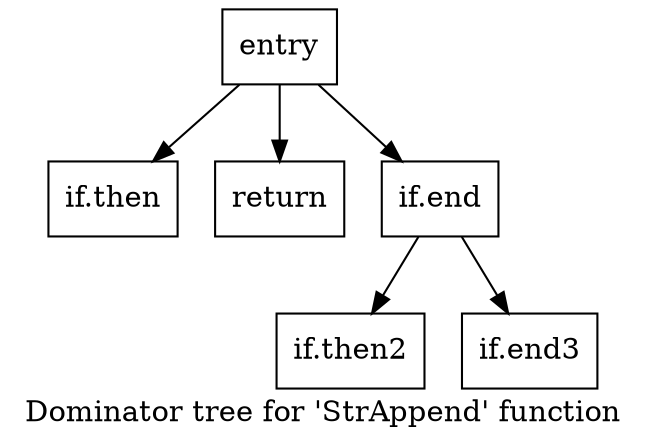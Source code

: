digraph "Dominator tree for 'StrAppend' function" {
	label="Dominator tree for 'StrAppend' function";

	Node0xe33070 [shape=record,label="{entry}"];
	Node0xe33070 -> Node0xe5f260;
	Node0xe33070 -> Node0xe3d4d0;
	Node0xe33070 -> Node0xe32f10;
	Node0xe5f260 [shape=record,label="{if.then}"];
	Node0xe3d4d0 [shape=record,label="{return}"];
	Node0xe32f10 [shape=record,label="{if.end}"];
	Node0xe32f10 -> Node0xea0560;
	Node0xe32f10 -> Node0xe70c50;
	Node0xea0560 [shape=record,label="{if.then2}"];
	Node0xe70c50 [shape=record,label="{if.end3}"];
}
